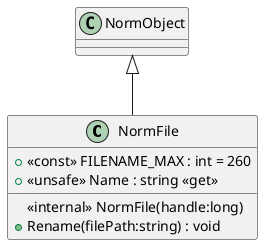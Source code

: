@startuml
class NormFile {
    + <<const>> FILENAME_MAX : int = 260
    <<internal>> NormFile(handle:long)
    + <<unsafe>> Name : string <<get>>
    + Rename(filePath:string) : void
}
NormObject <|-- NormFile
@enduml
